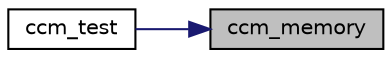 digraph "ccm_memory"
{
 // LATEX_PDF_SIZE
  edge [fontname="Helvetica",fontsize="10",labelfontname="Helvetica",labelfontsize="10"];
  node [fontname="Helvetica",fontsize="10",shape=record];
  rankdir="RL";
  Node12 [label="ccm_memory",height=0.2,width=0.4,color="black", fillcolor="grey75", style="filled", fontcolor="black",tooltip="CCM encrypt/decrypt and produce an authentication tag."];
  Node12 -> Node13 [dir="back",color="midnightblue",fontsize="10",style="solid",fontname="Helvetica"];
  Node13 [label="ccm_test",height=0.2,width=0.4,color="black", fillcolor="white", style="filled",URL="$ccm__test_8c.html#af02fbfac6da1b71a49ad14537796b006",tooltip=" "];
}
